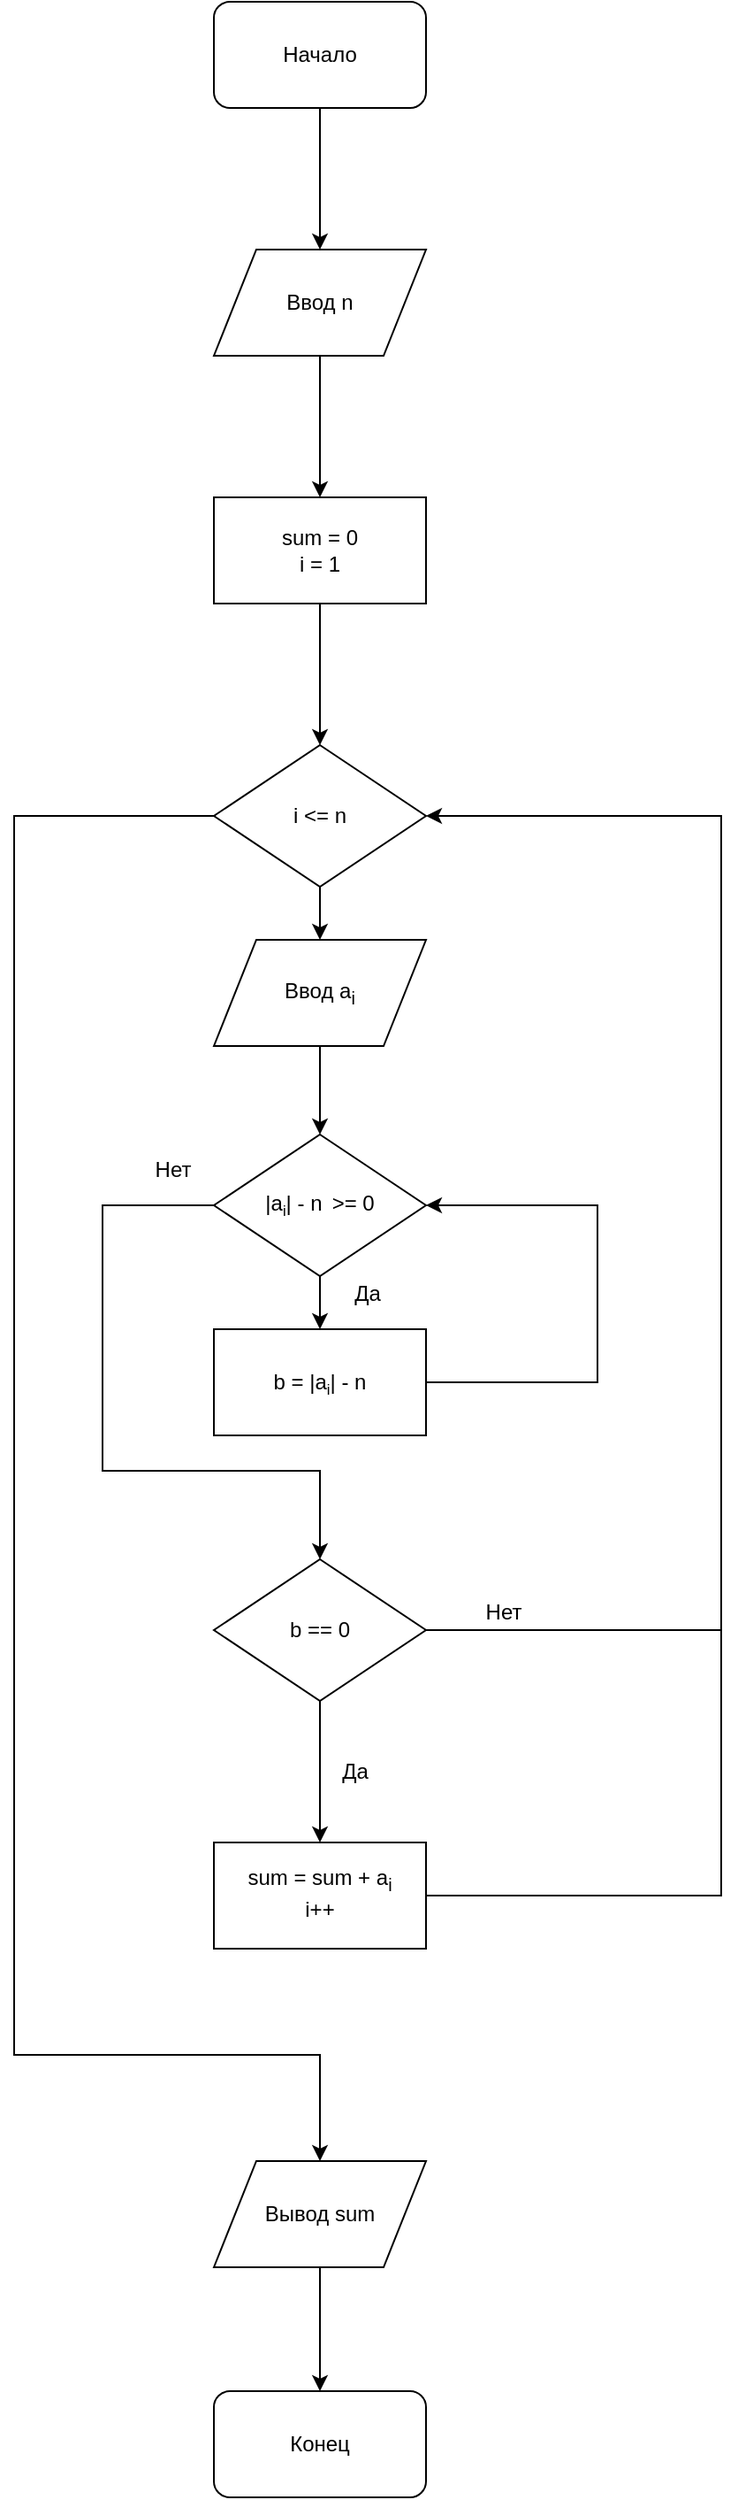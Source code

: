 <mxfile version="12.3.2" type="device" pages="1"><diagram id="CCffwVdkEI0LE2W0pRl-" name="Страница 1"><mxGraphModel dx="852" dy="504" grid="1" gridSize="10" guides="1" tooltips="1" connect="1" arrows="1" fold="1" page="0" pageScale="1" pageWidth="827" pageHeight="1169" math="0" shadow="0"><root><mxCell id="0"/><mxCell id="1" parent="0"/><mxCell id="JBGJhAFxO1UcSqZTNEJu-4" value="" style="edgeStyle=orthogonalEdgeStyle;rounded=0;orthogonalLoop=1;jettySize=auto;html=1;" parent="1" source="JBGJhAFxO1UcSqZTNEJu-1" edge="1"><mxGeometry relative="1" as="geometry"><mxPoint x="413" y="170" as="targetPoint"/></mxGeometry></mxCell><mxCell id="JBGJhAFxO1UcSqZTNEJu-1" value="Начало" style="rounded=1;whiteSpace=wrap;html=1;" parent="1" vertex="1"><mxGeometry x="353" y="30" width="120" height="60" as="geometry"/></mxCell><mxCell id="JBGJhAFxO1UcSqZTNEJu-2" value="Конец" style="rounded=1;whiteSpace=wrap;html=1;" parent="1" vertex="1"><mxGeometry x="353" y="1380" width="120" height="60" as="geometry"/></mxCell><mxCell id="JBGJhAFxO1UcSqZTNEJu-11" value="" style="edgeStyle=orthogonalEdgeStyle;rounded=0;orthogonalLoop=1;jettySize=auto;html=1;" parent="1" source="JBGJhAFxO1UcSqZTNEJu-6" edge="1"><mxGeometry relative="1" as="geometry"><mxPoint x="413" y="450" as="targetPoint"/></mxGeometry></mxCell><mxCell id="JBGJhAFxO1UcSqZTNEJu-6" value="sum = 0&lt;br&gt;i = 1" style="rounded=0;whiteSpace=wrap;html=1;" parent="1" vertex="1"><mxGeometry x="353" y="310" width="120" height="60" as="geometry"/></mxCell><mxCell id="JBGJhAFxO1UcSqZTNEJu-9" value="" style="edgeStyle=orthogonalEdgeStyle;rounded=0;orthogonalLoop=1;jettySize=auto;html=1;" parent="1" source="JBGJhAFxO1UcSqZTNEJu-7" edge="1"><mxGeometry relative="1" as="geometry"><mxPoint x="413" y="310" as="targetPoint"/></mxGeometry></mxCell><mxCell id="JBGJhAFxO1UcSqZTNEJu-7" value="Ввод n" style="shape=parallelogram;perimeter=parallelogramPerimeter;whiteSpace=wrap;html=1;" parent="1" vertex="1"><mxGeometry x="353" y="170" width="120" height="60" as="geometry"/></mxCell><mxCell id="JBGJhAFxO1UcSqZTNEJu-52" style="edgeStyle=orthogonalEdgeStyle;rounded=0;orthogonalLoop=1;jettySize=auto;html=1;endArrow=classic;endFill=1;entryX=0.5;entryY=0;entryDx=0;entryDy=0;" parent="1" source="JBGJhAFxO1UcSqZTNEJu-14" target="JBGJhAFxO1UcSqZTNEJu-48" edge="1"><mxGeometry relative="1" as="geometry"><mxPoint x="280.0" y="1116.667" as="targetPoint"/><Array as="points"><mxPoint x="240" y="490"/><mxPoint x="240" y="1190"/><mxPoint x="413" y="1190"/></Array></mxGeometry></mxCell><mxCell id="5ob6JwklWZTse1Tn7aGw-5" value="" style="edgeStyle=orthogonalEdgeStyle;rounded=0;orthogonalLoop=1;jettySize=auto;html=1;" edge="1" parent="1" source="JBGJhAFxO1UcSqZTNEJu-14" target="5ob6JwklWZTse1Tn7aGw-3"><mxGeometry relative="1" as="geometry"/></mxCell><mxCell id="JBGJhAFxO1UcSqZTNEJu-14" value="i &amp;lt;= n" style="rhombus;whiteSpace=wrap;html=1;" parent="1" vertex="1"><mxGeometry x="353" y="450" width="120" height="80" as="geometry"/></mxCell><mxCell id="JBGJhAFxO1UcSqZTNEJu-28" value="" style="edgeStyle=orthogonalEdgeStyle;rounded=0;orthogonalLoop=1;jettySize=auto;html=1;entryX=0.5;entryY=0;entryDx=0;entryDy=0;exitX=0.5;exitY=1;exitDx=0;exitDy=0;" parent="1" source="JBGJhAFxO1UcSqZTNEJu-23" target="JBGJhAFxO1UcSqZTNEJu-30" edge="1"><mxGeometry relative="1" as="geometry"><mxPoint x="553" y="710" as="targetPoint"/><Array as="points"/></mxGeometry></mxCell><mxCell id="5ob6JwklWZTse1Tn7aGw-6" style="edgeStyle=orthogonalEdgeStyle;rounded=0;orthogonalLoop=1;jettySize=auto;html=1;entryX=0.5;entryY=0;entryDx=0;entryDy=0;" edge="1" parent="1" source="JBGJhAFxO1UcSqZTNEJu-23" target="JBGJhAFxO1UcSqZTNEJu-36"><mxGeometry relative="1" as="geometry"><mxPoint x="413" y="880" as="targetPoint"/><Array as="points"><mxPoint x="290" y="710"/><mxPoint x="290" y="860"/><mxPoint x="413" y="860"/></Array></mxGeometry></mxCell><mxCell id="JBGJhAFxO1UcSqZTNEJu-23" value="|a&lt;span style=&quot;font-size: 10px&quot;&gt;&lt;sub&gt;i&lt;/sub&gt;&lt;/span&gt;| - n&lt;sub&gt;&amp;nbsp;&amp;nbsp;&lt;/sub&gt;&amp;gt;= 0" style="rhombus;whiteSpace=wrap;html=1;" parent="1" vertex="1"><mxGeometry x="353" y="670" width="120" height="80" as="geometry"/></mxCell><mxCell id="JBGJhAFxO1UcSqZTNEJu-31" style="edgeStyle=orthogonalEdgeStyle;rounded=0;orthogonalLoop=1;jettySize=auto;html=1;entryX=1;entryY=0.5;entryDx=0;entryDy=0;" parent="1" source="JBGJhAFxO1UcSqZTNEJu-30" target="JBGJhAFxO1UcSqZTNEJu-23" edge="1"><mxGeometry relative="1" as="geometry"><mxPoint x="500" y="620" as="targetPoint"/><Array as="points"><mxPoint x="570" y="810"/><mxPoint x="570" y="710"/></Array></mxGeometry></mxCell><mxCell id="JBGJhAFxO1UcSqZTNEJu-30" value="&lt;span style=&quot;white-space: normal&quot;&gt;b = &lt;/span&gt;|a&lt;span style=&quot;font-size: 10px&quot;&gt;&lt;sub&gt;i&lt;/sub&gt;&lt;/span&gt;| - n" style="rounded=0;whiteSpace=wrap;html=1;" parent="1" vertex="1"><mxGeometry x="353" y="780" width="120" height="60" as="geometry"/></mxCell><mxCell id="JBGJhAFxO1UcSqZTNEJu-38" value="" style="edgeStyle=orthogonalEdgeStyle;rounded=0;orthogonalLoop=1;jettySize=auto;html=1;" parent="1" source="JBGJhAFxO1UcSqZTNEJu-36" edge="1"><mxGeometry relative="1" as="geometry"><mxPoint x="413" y="1070" as="targetPoint"/></mxGeometry></mxCell><mxCell id="JBGJhAFxO1UcSqZTNEJu-45" style="edgeStyle=orthogonalEdgeStyle;rounded=0;orthogonalLoop=1;jettySize=auto;html=1;endArrow=none;endFill=0;" parent="1" source="JBGJhAFxO1UcSqZTNEJu-36" edge="1"><mxGeometry relative="1" as="geometry"><mxPoint x="640" y="950" as="targetPoint"/></mxGeometry></mxCell><mxCell id="JBGJhAFxO1UcSqZTNEJu-36" value="b == 0" style="rhombus;whiteSpace=wrap;html=1;" parent="1" vertex="1"><mxGeometry x="353" y="910" width="120" height="80" as="geometry"/></mxCell><mxCell id="JBGJhAFxO1UcSqZTNEJu-39" value="Да" style="text;html=1;strokeColor=none;fillColor=none;align=center;verticalAlign=middle;whiteSpace=wrap;rounded=0;" parent="1" vertex="1"><mxGeometry x="420" y="750" width="40" height="20" as="geometry"/></mxCell><mxCell id="JBGJhAFxO1UcSqZTNEJu-40" value="Нет" style="text;html=1;strokeColor=none;fillColor=none;align=center;verticalAlign=middle;whiteSpace=wrap;rounded=0;" parent="1" vertex="1"><mxGeometry x="310" y="680" width="40" height="20" as="geometry"/></mxCell><mxCell id="JBGJhAFxO1UcSqZTNEJu-41" value="Да" style="text;html=1;strokeColor=none;fillColor=none;align=center;verticalAlign=middle;whiteSpace=wrap;rounded=0;" parent="1" vertex="1"><mxGeometry x="413" y="1020" width="40" height="20" as="geometry"/></mxCell><mxCell id="JBGJhAFxO1UcSqZTNEJu-44" style="edgeStyle=orthogonalEdgeStyle;rounded=0;orthogonalLoop=1;jettySize=auto;html=1;entryX=1;entryY=0.5;entryDx=0;entryDy=0;exitX=1;exitY=0.5;exitDx=0;exitDy=0;" parent="1" source="JBGJhAFxO1UcSqZTNEJu-43" target="JBGJhAFxO1UcSqZTNEJu-14" edge="1"><mxGeometry relative="1" as="geometry"><mxPoint x="750" y="490" as="targetPoint"/><Array as="points"><mxPoint x="640" y="1100"/><mxPoint x="640" y="490"/></Array><mxPoint x="640" y="960" as="sourcePoint"/></mxGeometry></mxCell><mxCell id="JBGJhAFxO1UcSqZTNEJu-43" value="sum = sum + a&lt;sub&gt;i&lt;br&gt;&lt;/sub&gt;i++&lt;sub&gt;&lt;br&gt;&lt;/sub&gt;" style="rounded=0;whiteSpace=wrap;html=1;" parent="1" vertex="1"><mxGeometry x="353" y="1070" width="120" height="60" as="geometry"/></mxCell><mxCell id="JBGJhAFxO1UcSqZTNEJu-53" value="" style="edgeStyle=orthogonalEdgeStyle;rounded=0;orthogonalLoop=1;jettySize=auto;html=1;endArrow=classic;endFill=1;" parent="1" source="JBGJhAFxO1UcSqZTNEJu-48" target="JBGJhAFxO1UcSqZTNEJu-2" edge="1"><mxGeometry relative="1" as="geometry"/></mxCell><mxCell id="JBGJhAFxO1UcSqZTNEJu-48" value="Вывод sum" style="shape=parallelogram;perimeter=parallelogramPerimeter;whiteSpace=wrap;html=1;" parent="1" vertex="1"><mxGeometry x="353" y="1250" width="120" height="60" as="geometry"/></mxCell><mxCell id="JBGJhAFxO1UcSqZTNEJu-51" value="Нет" style="text;html=1;strokeColor=none;fillColor=none;align=center;verticalAlign=middle;whiteSpace=wrap;rounded=0;" parent="1" vertex="1"><mxGeometry x="496.5" y="930" width="40" height="20" as="geometry"/></mxCell><mxCell id="5ob6JwklWZTse1Tn7aGw-4" value="" style="edgeStyle=orthogonalEdgeStyle;rounded=0;orthogonalLoop=1;jettySize=auto;html=1;entryX=0.5;entryY=0;entryDx=0;entryDy=0;" edge="1" parent="1" source="5ob6JwklWZTse1Tn7aGw-3" target="JBGJhAFxO1UcSqZTNEJu-23"><mxGeometry relative="1" as="geometry"/></mxCell><mxCell id="5ob6JwklWZTse1Tn7aGw-3" value="Ввод a&lt;sub&gt;i&lt;/sub&gt;" style="shape=parallelogram;perimeter=parallelogramPerimeter;whiteSpace=wrap;html=1;" vertex="1" parent="1"><mxGeometry x="353" y="560" width="120" height="60" as="geometry"/></mxCell></root></mxGraphModel></diagram></mxfile>